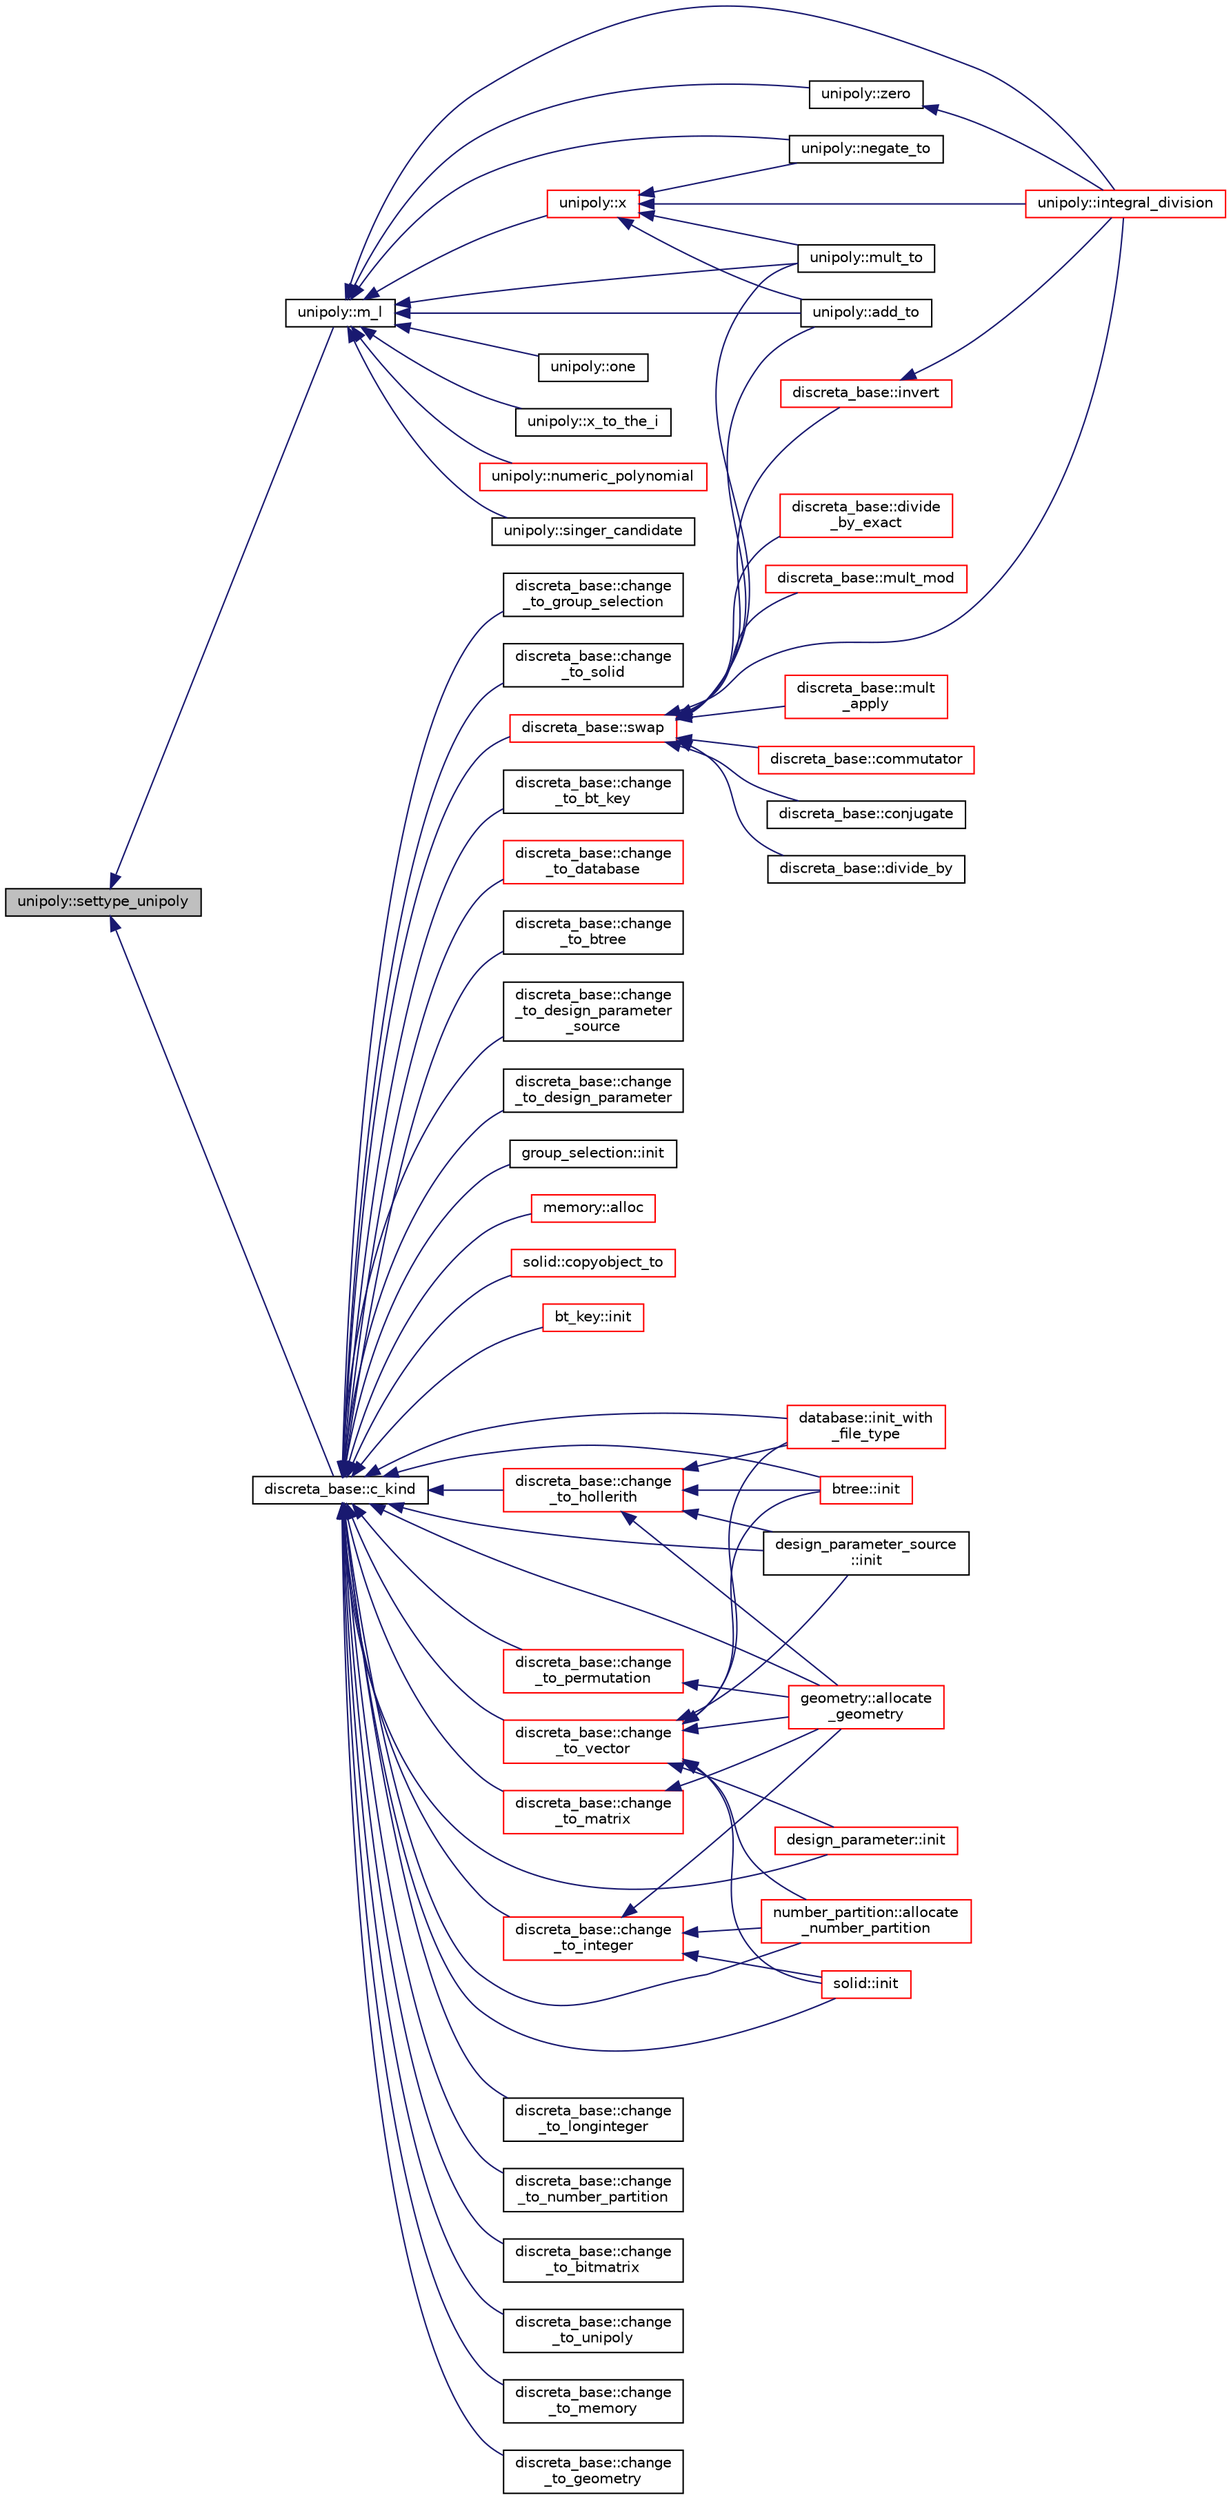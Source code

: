 digraph "unipoly::settype_unipoly"
{
  edge [fontname="Helvetica",fontsize="10",labelfontname="Helvetica",labelfontsize="10"];
  node [fontname="Helvetica",fontsize="10",shape=record];
  rankdir="LR";
  Node2104 [label="unipoly::settype_unipoly",height=0.2,width=0.4,color="black", fillcolor="grey75", style="filled", fontcolor="black"];
  Node2104 -> Node2105 [dir="back",color="midnightblue",fontsize="10",style="solid",fontname="Helvetica"];
  Node2105 [label="discreta_base::c_kind",height=0.2,width=0.4,color="black", fillcolor="white", style="filled",URL="$d7/d71/classdiscreta__base.html#adc2ff61589c2d083688e7a43f333cb62"];
  Node2105 -> Node2106 [dir="back",color="midnightblue",fontsize="10",style="solid",fontname="Helvetica"];
  Node2106 [label="discreta_base::swap",height=0.2,width=0.4,color="red", fillcolor="white", style="filled",URL="$d7/d71/classdiscreta__base.html#a2e8acbb9d3476675dac5b6a583b0293e"];
  Node2106 -> Node2107 [dir="back",color="midnightblue",fontsize="10",style="solid",fontname="Helvetica"];
  Node2107 [label="discreta_base::mult_mod",height=0.2,width=0.4,color="red", fillcolor="white", style="filled",URL="$d7/d71/classdiscreta__base.html#a01f00cf6c9f4a8d6209636de98e05c30"];
  Node2106 -> Node2113 [dir="back",color="midnightblue",fontsize="10",style="solid",fontname="Helvetica"];
  Node2113 [label="discreta_base::invert",height=0.2,width=0.4,color="red", fillcolor="white", style="filled",URL="$d7/d71/classdiscreta__base.html#a3c415a064ce76e183f000912875dea74"];
  Node2113 -> Node2134 [dir="back",color="midnightblue",fontsize="10",style="solid",fontname="Helvetica"];
  Node2134 [label="unipoly::integral_division",height=0.2,width=0.4,color="red", fillcolor="white", style="filled",URL="$d1/d89/classunipoly.html#aeb794e4d6b10709ed6be7dae9826d705"];
  Node2106 -> Node2143 [dir="back",color="midnightblue",fontsize="10",style="solid",fontname="Helvetica"];
  Node2143 [label="discreta_base::mult\l_apply",height=0.2,width=0.4,color="red", fillcolor="white", style="filled",URL="$d7/d71/classdiscreta__base.html#a301b8d0527d3a60ba410bba87446f490"];
  Node2106 -> Node2146 [dir="back",color="midnightblue",fontsize="10",style="solid",fontname="Helvetica"];
  Node2146 [label="discreta_base::commutator",height=0.2,width=0.4,color="red", fillcolor="white", style="filled",URL="$d7/d71/classdiscreta__base.html#a1d0bb4144e3eb15aaf877a0cea656c00"];
  Node2106 -> Node2148 [dir="back",color="midnightblue",fontsize="10",style="solid",fontname="Helvetica"];
  Node2148 [label="discreta_base::conjugate",height=0.2,width=0.4,color="black", fillcolor="white", style="filled",URL="$d7/d71/classdiscreta__base.html#a463f1481dd1a3ab42deb6162e25ba725"];
  Node2106 -> Node2149 [dir="back",color="midnightblue",fontsize="10",style="solid",fontname="Helvetica"];
  Node2149 [label="discreta_base::divide_by",height=0.2,width=0.4,color="black", fillcolor="white", style="filled",URL="$d7/d71/classdiscreta__base.html#aa3f9d43fab5e6240202fbd7c1f5e3e74"];
  Node2106 -> Node2150 [dir="back",color="midnightblue",fontsize="10",style="solid",fontname="Helvetica"];
  Node2150 [label="discreta_base::divide\l_by_exact",height=0.2,width=0.4,color="red", fillcolor="white", style="filled",URL="$d7/d71/classdiscreta__base.html#a14ea31dd075b20644457db08319389ef"];
  Node2106 -> Node2228 [dir="back",color="midnightblue",fontsize="10",style="solid",fontname="Helvetica"];
  Node2228 [label="unipoly::mult_to",height=0.2,width=0.4,color="black", fillcolor="white", style="filled",URL="$d1/d89/classunipoly.html#a95bf7f347a5630f0d3f9737ffe22a341"];
  Node2106 -> Node2229 [dir="back",color="midnightblue",fontsize="10",style="solid",fontname="Helvetica"];
  Node2229 [label="unipoly::add_to",height=0.2,width=0.4,color="black", fillcolor="white", style="filled",URL="$d1/d89/classunipoly.html#abebdaf912a2b0e7c27470f4191d0e180"];
  Node2106 -> Node2134 [dir="back",color="midnightblue",fontsize="10",style="solid",fontname="Helvetica"];
  Node2105 -> Node2341 [dir="back",color="midnightblue",fontsize="10",style="solid",fontname="Helvetica"];
  Node2341 [label="bt_key::init",height=0.2,width=0.4,color="red", fillcolor="white", style="filled",URL="$d1/de5/classbt__key.html#ae6b27c89a5f6dec6a7a19583a4b112a8"];
  Node2105 -> Node2347 [dir="back",color="midnightblue",fontsize="10",style="solid",fontname="Helvetica"];
  Node2347 [label="btree::init",height=0.2,width=0.4,color="red", fillcolor="white", style="filled",URL="$dd/db0/classbtree.html#a3c88706e9886f1f9bc142b511aeab642"];
  Node2105 -> Node2348 [dir="back",color="midnightblue",fontsize="10",style="solid",fontname="Helvetica"];
  Node2348 [label="database::init_with\l_file_type",height=0.2,width=0.4,color="red", fillcolor="white", style="filled",URL="$db/d72/classdatabase.html#a3b7a27f69a64812a6bfd765158d62476"];
  Node2105 -> Node2350 [dir="back",color="midnightblue",fontsize="10",style="solid",fontname="Helvetica"];
  Node2350 [label="design_parameter::init",height=0.2,width=0.4,color="red", fillcolor="white", style="filled",URL="$da/d94/classdesign__parameter.html#af77829be8d9058a84169c36143307b5d"];
  Node2105 -> Node2352 [dir="back",color="midnightblue",fontsize="10",style="solid",fontname="Helvetica"];
  Node2352 [label="design_parameter_source\l::init",height=0.2,width=0.4,color="black", fillcolor="white", style="filled",URL="$df/d4b/classdesign__parameter__source.html#afccf1773adfffec18fd96efaec208b93"];
  Node2105 -> Node2353 [dir="back",color="midnightblue",fontsize="10",style="solid",fontname="Helvetica"];
  Node2353 [label="discreta_base::change\l_to_integer",height=0.2,width=0.4,color="red", fillcolor="white", style="filled",URL="$d7/d71/classdiscreta__base.html#a58a5a5bd8f8e6f2dd7b4483b66dc7bb9"];
  Node2353 -> Node2435 [dir="back",color="midnightblue",fontsize="10",style="solid",fontname="Helvetica"];
  Node2435 [label="geometry::allocate\l_geometry",height=0.2,width=0.4,color="red", fillcolor="white", style="filled",URL="$da/d44/classgeometry.html#a243e84ff38207957ad5976020c19a033"];
  Node2353 -> Node2482 [dir="back",color="midnightblue",fontsize="10",style="solid",fontname="Helvetica"];
  Node2482 [label="number_partition::allocate\l_number_partition",height=0.2,width=0.4,color="red", fillcolor="white", style="filled",URL="$df/d50/classnumber__partition.html#a3c5649dc95f5ca53df4b0c58de6c1dc5"];
  Node2353 -> Node2483 [dir="back",color="midnightblue",fontsize="10",style="solid",fontname="Helvetica"];
  Node2483 [label="solid::init",height=0.2,width=0.4,color="red", fillcolor="white", style="filled",URL="$d8/def/classsolid.html#afc711954316958b35630fbc8542bcd05"];
  Node2105 -> Node2485 [dir="back",color="midnightblue",fontsize="10",style="solid",fontname="Helvetica"];
  Node2485 [label="discreta_base::change\l_to_longinteger",height=0.2,width=0.4,color="black", fillcolor="white", style="filled",URL="$d7/d71/classdiscreta__base.html#aa65b4b95b89b1df5ff8e0ef944e598a9"];
  Node2105 -> Node2486 [dir="back",color="midnightblue",fontsize="10",style="solid",fontname="Helvetica"];
  Node2486 [label="discreta_base::change\l_to_vector",height=0.2,width=0.4,color="red", fillcolor="white", style="filled",URL="$d7/d71/classdiscreta__base.html#a66186d19c55ad54af11e2a040a763c38"];
  Node2486 -> Node2347 [dir="back",color="midnightblue",fontsize="10",style="solid",fontname="Helvetica"];
  Node2486 -> Node2348 [dir="back",color="midnightblue",fontsize="10",style="solid",fontname="Helvetica"];
  Node2486 -> Node2350 [dir="back",color="midnightblue",fontsize="10",style="solid",fontname="Helvetica"];
  Node2486 -> Node2352 [dir="back",color="midnightblue",fontsize="10",style="solid",fontname="Helvetica"];
  Node2486 -> Node2435 [dir="back",color="midnightblue",fontsize="10",style="solid",fontname="Helvetica"];
  Node2486 -> Node2482 [dir="back",color="midnightblue",fontsize="10",style="solid",fontname="Helvetica"];
  Node2486 -> Node2483 [dir="back",color="midnightblue",fontsize="10",style="solid",fontname="Helvetica"];
  Node2105 -> Node2487 [dir="back",color="midnightblue",fontsize="10",style="solid",fontname="Helvetica"];
  Node2487 [label="discreta_base::change\l_to_permutation",height=0.2,width=0.4,color="red", fillcolor="white", style="filled",URL="$d7/d71/classdiscreta__base.html#a38e11ff129ddc29d67b54520e9a0a538"];
  Node2487 -> Node2435 [dir="back",color="midnightblue",fontsize="10",style="solid",fontname="Helvetica"];
  Node2105 -> Node2490 [dir="back",color="midnightblue",fontsize="10",style="solid",fontname="Helvetica"];
  Node2490 [label="discreta_base::change\l_to_number_partition",height=0.2,width=0.4,color="black", fillcolor="white", style="filled",URL="$d7/d71/classdiscreta__base.html#a15be55441d3768c506bf9faabeef9b5b"];
  Node2105 -> Node2491 [dir="back",color="midnightblue",fontsize="10",style="solid",fontname="Helvetica"];
  Node2491 [label="discreta_base::change\l_to_matrix",height=0.2,width=0.4,color="red", fillcolor="white", style="filled",URL="$d7/d71/classdiscreta__base.html#a51f1aaa0764c4161c0dbd981091ca5cb"];
  Node2491 -> Node2435 [dir="back",color="midnightblue",fontsize="10",style="solid",fontname="Helvetica"];
  Node2105 -> Node2493 [dir="back",color="midnightblue",fontsize="10",style="solid",fontname="Helvetica"];
  Node2493 [label="discreta_base::change\l_to_bitmatrix",height=0.2,width=0.4,color="black", fillcolor="white", style="filled",URL="$d7/d71/classdiscreta__base.html#adcb7fdf185f23731b42c96488599919e"];
  Node2105 -> Node2494 [dir="back",color="midnightblue",fontsize="10",style="solid",fontname="Helvetica"];
  Node2494 [label="discreta_base::change\l_to_unipoly",height=0.2,width=0.4,color="black", fillcolor="white", style="filled",URL="$d7/d71/classdiscreta__base.html#a436a1d89a0e7a13ba1ad0ff5813c03ed"];
  Node2105 -> Node2495 [dir="back",color="midnightblue",fontsize="10",style="solid",fontname="Helvetica"];
  Node2495 [label="discreta_base::change\l_to_memory",height=0.2,width=0.4,color="black", fillcolor="white", style="filled",URL="$d7/d71/classdiscreta__base.html#a21a76b868e94f17a6579997f0a50a006"];
  Node2105 -> Node2496 [dir="back",color="midnightblue",fontsize="10",style="solid",fontname="Helvetica"];
  Node2496 [label="discreta_base::change\l_to_geometry",height=0.2,width=0.4,color="black", fillcolor="white", style="filled",URL="$d7/d71/classdiscreta__base.html#a5a3efbeeb01c41259b91ed2d87bfcbb2"];
  Node2105 -> Node2497 [dir="back",color="midnightblue",fontsize="10",style="solid",fontname="Helvetica"];
  Node2497 [label="discreta_base::change\l_to_hollerith",height=0.2,width=0.4,color="red", fillcolor="white", style="filled",URL="$d7/d71/classdiscreta__base.html#a10f410adc814d4568e3b0f84550c4ca1"];
  Node2497 -> Node2347 [dir="back",color="midnightblue",fontsize="10",style="solid",fontname="Helvetica"];
  Node2497 -> Node2348 [dir="back",color="midnightblue",fontsize="10",style="solid",fontname="Helvetica"];
  Node2497 -> Node2352 [dir="back",color="midnightblue",fontsize="10",style="solid",fontname="Helvetica"];
  Node2497 -> Node2435 [dir="back",color="midnightblue",fontsize="10",style="solid",fontname="Helvetica"];
  Node2105 -> Node2498 [dir="back",color="midnightblue",fontsize="10",style="solid",fontname="Helvetica"];
  Node2498 [label="discreta_base::change\l_to_group_selection",height=0.2,width=0.4,color="black", fillcolor="white", style="filled",URL="$d7/d71/classdiscreta__base.html#a6b269515e796a08da4db719ae2dbdca9"];
  Node2105 -> Node2499 [dir="back",color="midnightblue",fontsize="10",style="solid",fontname="Helvetica"];
  Node2499 [label="discreta_base::change\l_to_solid",height=0.2,width=0.4,color="black", fillcolor="white", style="filled",URL="$d7/d71/classdiscreta__base.html#adb0b11a85434f969b3895cb46b67e8c2"];
  Node2105 -> Node2500 [dir="back",color="midnightblue",fontsize="10",style="solid",fontname="Helvetica"];
  Node2500 [label="discreta_base::change\l_to_bt_key",height=0.2,width=0.4,color="black", fillcolor="white", style="filled",URL="$d7/d71/classdiscreta__base.html#af08930510236fe08941bb5c1e4768fe9"];
  Node2105 -> Node2501 [dir="back",color="midnightblue",fontsize="10",style="solid",fontname="Helvetica"];
  Node2501 [label="discreta_base::change\l_to_database",height=0.2,width=0.4,color="red", fillcolor="white", style="filled",URL="$d7/d71/classdiscreta__base.html#a9187fb1e0526e3d327b78bb19475ae40"];
  Node2105 -> Node2502 [dir="back",color="midnightblue",fontsize="10",style="solid",fontname="Helvetica"];
  Node2502 [label="discreta_base::change\l_to_btree",height=0.2,width=0.4,color="black", fillcolor="white", style="filled",URL="$d7/d71/classdiscreta__base.html#a75c8608cf54191c17ee48817cc4dda17"];
  Node2105 -> Node2503 [dir="back",color="midnightblue",fontsize="10",style="solid",fontname="Helvetica"];
  Node2503 [label="discreta_base::change\l_to_design_parameter\l_source",height=0.2,width=0.4,color="black", fillcolor="white", style="filled",URL="$d7/d71/classdiscreta__base.html#adef7252719a3b1b5261d6bc6c44dbda4"];
  Node2105 -> Node2504 [dir="back",color="midnightblue",fontsize="10",style="solid",fontname="Helvetica"];
  Node2504 [label="discreta_base::change\l_to_design_parameter",height=0.2,width=0.4,color="black", fillcolor="white", style="filled",URL="$d7/d71/classdiscreta__base.html#ab207ed39acee5f447708dc9fcfd29e0a"];
  Node2105 -> Node2435 [dir="back",color="midnightblue",fontsize="10",style="solid",fontname="Helvetica"];
  Node2105 -> Node2505 [dir="back",color="midnightblue",fontsize="10",style="solid",fontname="Helvetica"];
  Node2505 [label="group_selection::init",height=0.2,width=0.4,color="black", fillcolor="white", style="filled",URL="$d6/db0/classgroup__selection.html#ad12ab2226024716902e4a85c4772732b"];
  Node2105 -> Node2506 [dir="back",color="midnightblue",fontsize="10",style="solid",fontname="Helvetica"];
  Node2506 [label="memory::alloc",height=0.2,width=0.4,color="red", fillcolor="white", style="filled",URL="$d8/d99/classmemory.html#a44ac20be537668e94b5d42e6a6c74b6f"];
  Node2105 -> Node2482 [dir="back",color="midnightblue",fontsize="10",style="solid",fontname="Helvetica"];
  Node2105 -> Node2483 [dir="back",color="midnightblue",fontsize="10",style="solid",fontname="Helvetica"];
  Node2105 -> Node2514 [dir="back",color="midnightblue",fontsize="10",style="solid",fontname="Helvetica"];
  Node2514 [label="solid::copyobject_to",height=0.2,width=0.4,color="red", fillcolor="white", style="filled",URL="$d8/def/classsolid.html#a7f35a904885ef626d1a74663fe2cad62"];
  Node2104 -> Node2467 [dir="back",color="midnightblue",fontsize="10",style="solid",fontname="Helvetica"];
  Node2467 [label="unipoly::m_l",height=0.2,width=0.4,color="black", fillcolor="white", style="filled",URL="$d1/d89/classunipoly.html#a776ccf5b98954c5212b684944ab5d725"];
  Node2467 -> Node2228 [dir="back",color="midnightblue",fontsize="10",style="solid",fontname="Helvetica"];
  Node2467 -> Node2229 [dir="back",color="midnightblue",fontsize="10",style="solid",fontname="Helvetica"];
  Node2467 -> Node2468 [dir="back",color="midnightblue",fontsize="10",style="solid",fontname="Helvetica"];
  Node2468 [label="unipoly::negate_to",height=0.2,width=0.4,color="black", fillcolor="white", style="filled",URL="$d1/d89/classunipoly.html#a2181196b44786790f58b72510620db97"];
  Node2467 -> Node2469 [dir="back",color="midnightblue",fontsize="10",style="solid",fontname="Helvetica"];
  Node2469 [label="unipoly::one",height=0.2,width=0.4,color="black", fillcolor="white", style="filled",URL="$d1/d89/classunipoly.html#a12db8572d9d5a2edba5b7a4562f6e746"];
  Node2467 -> Node2470 [dir="back",color="midnightblue",fontsize="10",style="solid",fontname="Helvetica"];
  Node2470 [label="unipoly::zero",height=0.2,width=0.4,color="black", fillcolor="white", style="filled",URL="$d1/d89/classunipoly.html#a8fd1c1a5602dc59b0e1a68bee23d60b6"];
  Node2470 -> Node2134 [dir="back",color="midnightblue",fontsize="10",style="solid",fontname="Helvetica"];
  Node2467 -> Node2471 [dir="back",color="midnightblue",fontsize="10",style="solid",fontname="Helvetica"];
  Node2471 [label="unipoly::x",height=0.2,width=0.4,color="red", fillcolor="white", style="filled",URL="$d1/d89/classunipoly.html#a193127c4c6cf419d995882bb5b762294"];
  Node2471 -> Node2228 [dir="back",color="midnightblue",fontsize="10",style="solid",fontname="Helvetica"];
  Node2471 -> Node2229 [dir="back",color="midnightblue",fontsize="10",style="solid",fontname="Helvetica"];
  Node2471 -> Node2468 [dir="back",color="midnightblue",fontsize="10",style="solid",fontname="Helvetica"];
  Node2471 -> Node2134 [dir="back",color="midnightblue",fontsize="10",style="solid",fontname="Helvetica"];
  Node2467 -> Node2477 [dir="back",color="midnightblue",fontsize="10",style="solid",fontname="Helvetica"];
  Node2477 [label="unipoly::x_to_the_i",height=0.2,width=0.4,color="black", fillcolor="white", style="filled",URL="$d1/d89/classunipoly.html#a1415216fadad08456f6c70403b522f6e"];
  Node2467 -> Node2134 [dir="back",color="midnightblue",fontsize="10",style="solid",fontname="Helvetica"];
  Node2467 -> Node2398 [dir="back",color="midnightblue",fontsize="10",style="solid",fontname="Helvetica"];
  Node2398 [label="unipoly::numeric_polynomial",height=0.2,width=0.4,color="red", fillcolor="white", style="filled",URL="$d1/d89/classunipoly.html#a5066ce0b3206afcdd299c4079394e190"];
  Node2467 -> Node2451 [dir="back",color="midnightblue",fontsize="10",style="solid",fontname="Helvetica"];
  Node2451 [label="unipoly::singer_candidate",height=0.2,width=0.4,color="black", fillcolor="white", style="filled",URL="$d1/d89/classunipoly.html#a53231caafb097fc75404538383b88197"];
}
